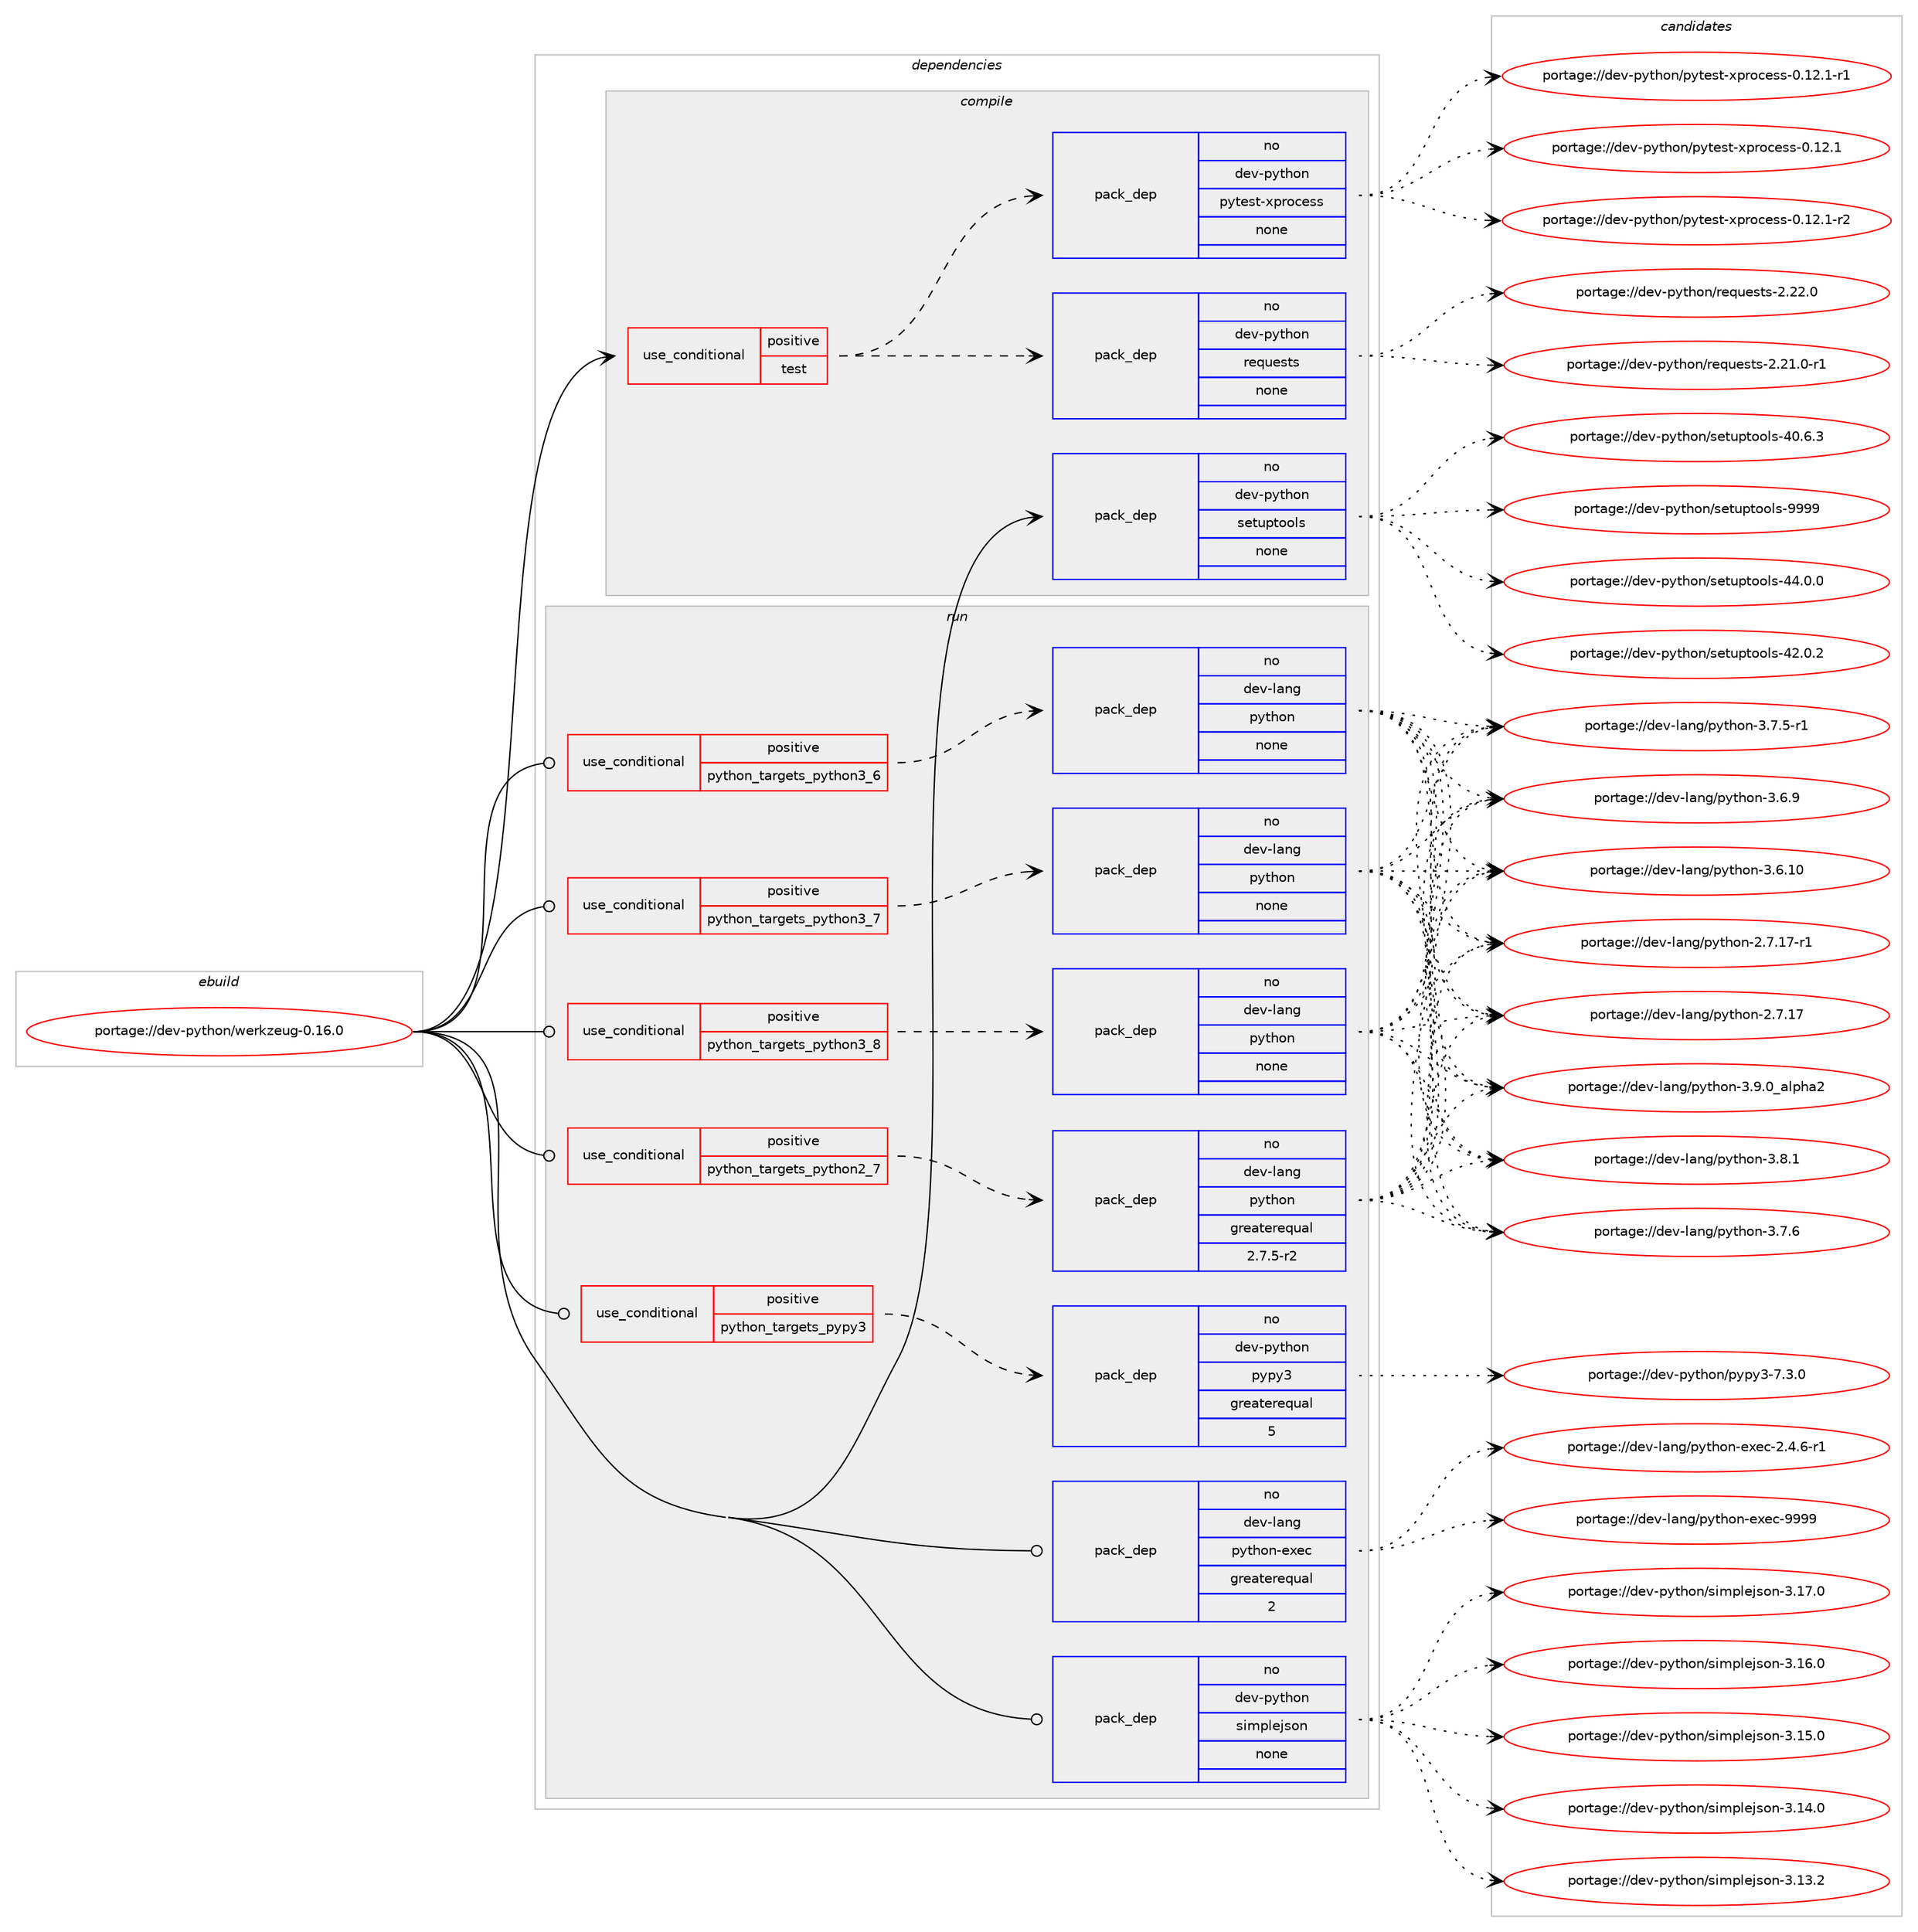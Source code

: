 digraph prolog {

# *************
# Graph options
# *************

newrank=true;
concentrate=true;
compound=true;
graph [rankdir=LR,fontname=Helvetica,fontsize=10,ranksep=1.5];#, ranksep=2.5, nodesep=0.2];
edge  [arrowhead=vee];
node  [fontname=Helvetica,fontsize=10];

# **********
# The ebuild
# **********

subgraph cluster_leftcol {
color=gray;
label=<<i>ebuild</i>>;
id [label="portage://dev-python/werkzeug-0.16.0", color=red, width=4, href="../dev-python/werkzeug-0.16.0.svg"];
}

# ****************
# The dependencies
# ****************

subgraph cluster_midcol {
color=gray;
label=<<i>dependencies</i>>;
subgraph cluster_compile {
fillcolor="#eeeeee";
style=filled;
label=<<i>compile</i>>;
subgraph cond103700 {
dependency418151 [label=<<TABLE BORDER="0" CELLBORDER="1" CELLSPACING="0" CELLPADDING="4"><TR><TD ROWSPAN="3" CELLPADDING="10">use_conditional</TD></TR><TR><TD>positive</TD></TR><TR><TD>test</TD></TR></TABLE>>, shape=none, color=red];
subgraph pack309570 {
dependency418152 [label=<<TABLE BORDER="0" CELLBORDER="1" CELLSPACING="0" CELLPADDING="4" WIDTH="220"><TR><TD ROWSPAN="6" CELLPADDING="30">pack_dep</TD></TR><TR><TD WIDTH="110">no</TD></TR><TR><TD>dev-python</TD></TR><TR><TD>requests</TD></TR><TR><TD>none</TD></TR><TR><TD></TD></TR></TABLE>>, shape=none, color=blue];
}
dependency418151:e -> dependency418152:w [weight=20,style="dashed",arrowhead="vee"];
subgraph pack309571 {
dependency418153 [label=<<TABLE BORDER="0" CELLBORDER="1" CELLSPACING="0" CELLPADDING="4" WIDTH="220"><TR><TD ROWSPAN="6" CELLPADDING="30">pack_dep</TD></TR><TR><TD WIDTH="110">no</TD></TR><TR><TD>dev-python</TD></TR><TR><TD>pytest-xprocess</TD></TR><TR><TD>none</TD></TR><TR><TD></TD></TR></TABLE>>, shape=none, color=blue];
}
dependency418151:e -> dependency418153:w [weight=20,style="dashed",arrowhead="vee"];
}
id:e -> dependency418151:w [weight=20,style="solid",arrowhead="vee"];
subgraph pack309572 {
dependency418154 [label=<<TABLE BORDER="0" CELLBORDER="1" CELLSPACING="0" CELLPADDING="4" WIDTH="220"><TR><TD ROWSPAN="6" CELLPADDING="30">pack_dep</TD></TR><TR><TD WIDTH="110">no</TD></TR><TR><TD>dev-python</TD></TR><TR><TD>setuptools</TD></TR><TR><TD>none</TD></TR><TR><TD></TD></TR></TABLE>>, shape=none, color=blue];
}
id:e -> dependency418154:w [weight=20,style="solid",arrowhead="vee"];
}
subgraph cluster_compileandrun {
fillcolor="#eeeeee";
style=filled;
label=<<i>compile and run</i>>;
}
subgraph cluster_run {
fillcolor="#eeeeee";
style=filled;
label=<<i>run</i>>;
subgraph cond103701 {
dependency418155 [label=<<TABLE BORDER="0" CELLBORDER="1" CELLSPACING="0" CELLPADDING="4"><TR><TD ROWSPAN="3" CELLPADDING="10">use_conditional</TD></TR><TR><TD>positive</TD></TR><TR><TD>python_targets_pypy3</TD></TR></TABLE>>, shape=none, color=red];
subgraph pack309573 {
dependency418156 [label=<<TABLE BORDER="0" CELLBORDER="1" CELLSPACING="0" CELLPADDING="4" WIDTH="220"><TR><TD ROWSPAN="6" CELLPADDING="30">pack_dep</TD></TR><TR><TD WIDTH="110">no</TD></TR><TR><TD>dev-python</TD></TR><TR><TD>pypy3</TD></TR><TR><TD>greaterequal</TD></TR><TR><TD>5</TD></TR></TABLE>>, shape=none, color=blue];
}
dependency418155:e -> dependency418156:w [weight=20,style="dashed",arrowhead="vee"];
}
id:e -> dependency418155:w [weight=20,style="solid",arrowhead="odot"];
subgraph cond103702 {
dependency418157 [label=<<TABLE BORDER="0" CELLBORDER="1" CELLSPACING="0" CELLPADDING="4"><TR><TD ROWSPAN="3" CELLPADDING="10">use_conditional</TD></TR><TR><TD>positive</TD></TR><TR><TD>python_targets_python2_7</TD></TR></TABLE>>, shape=none, color=red];
subgraph pack309574 {
dependency418158 [label=<<TABLE BORDER="0" CELLBORDER="1" CELLSPACING="0" CELLPADDING="4" WIDTH="220"><TR><TD ROWSPAN="6" CELLPADDING="30">pack_dep</TD></TR><TR><TD WIDTH="110">no</TD></TR><TR><TD>dev-lang</TD></TR><TR><TD>python</TD></TR><TR><TD>greaterequal</TD></TR><TR><TD>2.7.5-r2</TD></TR></TABLE>>, shape=none, color=blue];
}
dependency418157:e -> dependency418158:w [weight=20,style="dashed",arrowhead="vee"];
}
id:e -> dependency418157:w [weight=20,style="solid",arrowhead="odot"];
subgraph cond103703 {
dependency418159 [label=<<TABLE BORDER="0" CELLBORDER="1" CELLSPACING="0" CELLPADDING="4"><TR><TD ROWSPAN="3" CELLPADDING="10">use_conditional</TD></TR><TR><TD>positive</TD></TR><TR><TD>python_targets_python3_6</TD></TR></TABLE>>, shape=none, color=red];
subgraph pack309575 {
dependency418160 [label=<<TABLE BORDER="0" CELLBORDER="1" CELLSPACING="0" CELLPADDING="4" WIDTH="220"><TR><TD ROWSPAN="6" CELLPADDING="30">pack_dep</TD></TR><TR><TD WIDTH="110">no</TD></TR><TR><TD>dev-lang</TD></TR><TR><TD>python</TD></TR><TR><TD>none</TD></TR><TR><TD></TD></TR></TABLE>>, shape=none, color=blue];
}
dependency418159:e -> dependency418160:w [weight=20,style="dashed",arrowhead="vee"];
}
id:e -> dependency418159:w [weight=20,style="solid",arrowhead="odot"];
subgraph cond103704 {
dependency418161 [label=<<TABLE BORDER="0" CELLBORDER="1" CELLSPACING="0" CELLPADDING="4"><TR><TD ROWSPAN="3" CELLPADDING="10">use_conditional</TD></TR><TR><TD>positive</TD></TR><TR><TD>python_targets_python3_7</TD></TR></TABLE>>, shape=none, color=red];
subgraph pack309576 {
dependency418162 [label=<<TABLE BORDER="0" CELLBORDER="1" CELLSPACING="0" CELLPADDING="4" WIDTH="220"><TR><TD ROWSPAN="6" CELLPADDING="30">pack_dep</TD></TR><TR><TD WIDTH="110">no</TD></TR><TR><TD>dev-lang</TD></TR><TR><TD>python</TD></TR><TR><TD>none</TD></TR><TR><TD></TD></TR></TABLE>>, shape=none, color=blue];
}
dependency418161:e -> dependency418162:w [weight=20,style="dashed",arrowhead="vee"];
}
id:e -> dependency418161:w [weight=20,style="solid",arrowhead="odot"];
subgraph cond103705 {
dependency418163 [label=<<TABLE BORDER="0" CELLBORDER="1" CELLSPACING="0" CELLPADDING="4"><TR><TD ROWSPAN="3" CELLPADDING="10">use_conditional</TD></TR><TR><TD>positive</TD></TR><TR><TD>python_targets_python3_8</TD></TR></TABLE>>, shape=none, color=red];
subgraph pack309577 {
dependency418164 [label=<<TABLE BORDER="0" CELLBORDER="1" CELLSPACING="0" CELLPADDING="4" WIDTH="220"><TR><TD ROWSPAN="6" CELLPADDING="30">pack_dep</TD></TR><TR><TD WIDTH="110">no</TD></TR><TR><TD>dev-lang</TD></TR><TR><TD>python</TD></TR><TR><TD>none</TD></TR><TR><TD></TD></TR></TABLE>>, shape=none, color=blue];
}
dependency418163:e -> dependency418164:w [weight=20,style="dashed",arrowhead="vee"];
}
id:e -> dependency418163:w [weight=20,style="solid",arrowhead="odot"];
subgraph pack309578 {
dependency418165 [label=<<TABLE BORDER="0" CELLBORDER="1" CELLSPACING="0" CELLPADDING="4" WIDTH="220"><TR><TD ROWSPAN="6" CELLPADDING="30">pack_dep</TD></TR><TR><TD WIDTH="110">no</TD></TR><TR><TD>dev-lang</TD></TR><TR><TD>python-exec</TD></TR><TR><TD>greaterequal</TD></TR><TR><TD>2</TD></TR></TABLE>>, shape=none, color=blue];
}
id:e -> dependency418165:w [weight=20,style="solid",arrowhead="odot"];
subgraph pack309579 {
dependency418166 [label=<<TABLE BORDER="0" CELLBORDER="1" CELLSPACING="0" CELLPADDING="4" WIDTH="220"><TR><TD ROWSPAN="6" CELLPADDING="30">pack_dep</TD></TR><TR><TD WIDTH="110">no</TD></TR><TR><TD>dev-python</TD></TR><TR><TD>simplejson</TD></TR><TR><TD>none</TD></TR><TR><TD></TD></TR></TABLE>>, shape=none, color=blue];
}
id:e -> dependency418166:w [weight=20,style="solid",arrowhead="odot"];
}
}

# **************
# The candidates
# **************

subgraph cluster_choices {
rank=same;
color=gray;
label=<<i>candidates</i>>;

subgraph choice309570 {
color=black;
nodesep=1;
choice100101118451121211161041111104711410111311710111511611545504650504648 [label="portage://dev-python/requests-2.22.0", color=red, width=4,href="../dev-python/requests-2.22.0.svg"];
choice1001011184511212111610411111047114101113117101115116115455046504946484511449 [label="portage://dev-python/requests-2.21.0-r1", color=red, width=4,href="../dev-python/requests-2.21.0-r1.svg"];
dependency418152:e -> choice100101118451121211161041111104711410111311710111511611545504650504648:w [style=dotted,weight="100"];
dependency418152:e -> choice1001011184511212111610411111047114101113117101115116115455046504946484511449:w [style=dotted,weight="100"];
}
subgraph choice309571 {
color=black;
nodesep=1;
choice10010111845112121116104111110471121211161011151164512011211411199101115115454846495046494511450 [label="portage://dev-python/pytest-xprocess-0.12.1-r2", color=red, width=4,href="../dev-python/pytest-xprocess-0.12.1-r2.svg"];
choice10010111845112121116104111110471121211161011151164512011211411199101115115454846495046494511449 [label="portage://dev-python/pytest-xprocess-0.12.1-r1", color=red, width=4,href="../dev-python/pytest-xprocess-0.12.1-r1.svg"];
choice1001011184511212111610411111047112121116101115116451201121141119910111511545484649504649 [label="portage://dev-python/pytest-xprocess-0.12.1", color=red, width=4,href="../dev-python/pytest-xprocess-0.12.1.svg"];
dependency418153:e -> choice10010111845112121116104111110471121211161011151164512011211411199101115115454846495046494511450:w [style=dotted,weight="100"];
dependency418153:e -> choice10010111845112121116104111110471121211161011151164512011211411199101115115454846495046494511449:w [style=dotted,weight="100"];
dependency418153:e -> choice1001011184511212111610411111047112121116101115116451201121141119910111511545484649504649:w [style=dotted,weight="100"];
}
subgraph choice309572 {
color=black;
nodesep=1;
choice10010111845112121116104111110471151011161171121161111111081154557575757 [label="portage://dev-python/setuptools-9999", color=red, width=4,href="../dev-python/setuptools-9999.svg"];
choice100101118451121211161041111104711510111611711211611111110811545525246484648 [label="portage://dev-python/setuptools-44.0.0", color=red, width=4,href="../dev-python/setuptools-44.0.0.svg"];
choice100101118451121211161041111104711510111611711211611111110811545525046484650 [label="portage://dev-python/setuptools-42.0.2", color=red, width=4,href="../dev-python/setuptools-42.0.2.svg"];
choice100101118451121211161041111104711510111611711211611111110811545524846544651 [label="portage://dev-python/setuptools-40.6.3", color=red, width=4,href="../dev-python/setuptools-40.6.3.svg"];
dependency418154:e -> choice10010111845112121116104111110471151011161171121161111111081154557575757:w [style=dotted,weight="100"];
dependency418154:e -> choice100101118451121211161041111104711510111611711211611111110811545525246484648:w [style=dotted,weight="100"];
dependency418154:e -> choice100101118451121211161041111104711510111611711211611111110811545525046484650:w [style=dotted,weight="100"];
dependency418154:e -> choice100101118451121211161041111104711510111611711211611111110811545524846544651:w [style=dotted,weight="100"];
}
subgraph choice309573 {
color=black;
nodesep=1;
choice100101118451121211161041111104711212111212151455546514648 [label="portage://dev-python/pypy3-7.3.0", color=red, width=4,href="../dev-python/pypy3-7.3.0.svg"];
dependency418156:e -> choice100101118451121211161041111104711212111212151455546514648:w [style=dotted,weight="100"];
}
subgraph choice309574 {
color=black;
nodesep=1;
choice10010111845108971101034711212111610411111045514657464895971081121049750 [label="portage://dev-lang/python-3.9.0_alpha2", color=red, width=4,href="../dev-lang/python-3.9.0_alpha2.svg"];
choice100101118451089711010347112121116104111110455146564649 [label="portage://dev-lang/python-3.8.1", color=red, width=4,href="../dev-lang/python-3.8.1.svg"];
choice100101118451089711010347112121116104111110455146554654 [label="portage://dev-lang/python-3.7.6", color=red, width=4,href="../dev-lang/python-3.7.6.svg"];
choice1001011184510897110103471121211161041111104551465546534511449 [label="portage://dev-lang/python-3.7.5-r1", color=red, width=4,href="../dev-lang/python-3.7.5-r1.svg"];
choice100101118451089711010347112121116104111110455146544657 [label="portage://dev-lang/python-3.6.9", color=red, width=4,href="../dev-lang/python-3.6.9.svg"];
choice10010111845108971101034711212111610411111045514654464948 [label="portage://dev-lang/python-3.6.10", color=red, width=4,href="../dev-lang/python-3.6.10.svg"];
choice100101118451089711010347112121116104111110455046554649554511449 [label="portage://dev-lang/python-2.7.17-r1", color=red, width=4,href="../dev-lang/python-2.7.17-r1.svg"];
choice10010111845108971101034711212111610411111045504655464955 [label="portage://dev-lang/python-2.7.17", color=red, width=4,href="../dev-lang/python-2.7.17.svg"];
dependency418158:e -> choice10010111845108971101034711212111610411111045514657464895971081121049750:w [style=dotted,weight="100"];
dependency418158:e -> choice100101118451089711010347112121116104111110455146564649:w [style=dotted,weight="100"];
dependency418158:e -> choice100101118451089711010347112121116104111110455146554654:w [style=dotted,weight="100"];
dependency418158:e -> choice1001011184510897110103471121211161041111104551465546534511449:w [style=dotted,weight="100"];
dependency418158:e -> choice100101118451089711010347112121116104111110455146544657:w [style=dotted,weight="100"];
dependency418158:e -> choice10010111845108971101034711212111610411111045514654464948:w [style=dotted,weight="100"];
dependency418158:e -> choice100101118451089711010347112121116104111110455046554649554511449:w [style=dotted,weight="100"];
dependency418158:e -> choice10010111845108971101034711212111610411111045504655464955:w [style=dotted,weight="100"];
}
subgraph choice309575 {
color=black;
nodesep=1;
choice10010111845108971101034711212111610411111045514657464895971081121049750 [label="portage://dev-lang/python-3.9.0_alpha2", color=red, width=4,href="../dev-lang/python-3.9.0_alpha2.svg"];
choice100101118451089711010347112121116104111110455146564649 [label="portage://dev-lang/python-3.8.1", color=red, width=4,href="../dev-lang/python-3.8.1.svg"];
choice100101118451089711010347112121116104111110455146554654 [label="portage://dev-lang/python-3.7.6", color=red, width=4,href="../dev-lang/python-3.7.6.svg"];
choice1001011184510897110103471121211161041111104551465546534511449 [label="portage://dev-lang/python-3.7.5-r1", color=red, width=4,href="../dev-lang/python-3.7.5-r1.svg"];
choice100101118451089711010347112121116104111110455146544657 [label="portage://dev-lang/python-3.6.9", color=red, width=4,href="../dev-lang/python-3.6.9.svg"];
choice10010111845108971101034711212111610411111045514654464948 [label="portage://dev-lang/python-3.6.10", color=red, width=4,href="../dev-lang/python-3.6.10.svg"];
choice100101118451089711010347112121116104111110455046554649554511449 [label="portage://dev-lang/python-2.7.17-r1", color=red, width=4,href="../dev-lang/python-2.7.17-r1.svg"];
choice10010111845108971101034711212111610411111045504655464955 [label="portage://dev-lang/python-2.7.17", color=red, width=4,href="../dev-lang/python-2.7.17.svg"];
dependency418160:e -> choice10010111845108971101034711212111610411111045514657464895971081121049750:w [style=dotted,weight="100"];
dependency418160:e -> choice100101118451089711010347112121116104111110455146564649:w [style=dotted,weight="100"];
dependency418160:e -> choice100101118451089711010347112121116104111110455146554654:w [style=dotted,weight="100"];
dependency418160:e -> choice1001011184510897110103471121211161041111104551465546534511449:w [style=dotted,weight="100"];
dependency418160:e -> choice100101118451089711010347112121116104111110455146544657:w [style=dotted,weight="100"];
dependency418160:e -> choice10010111845108971101034711212111610411111045514654464948:w [style=dotted,weight="100"];
dependency418160:e -> choice100101118451089711010347112121116104111110455046554649554511449:w [style=dotted,weight="100"];
dependency418160:e -> choice10010111845108971101034711212111610411111045504655464955:w [style=dotted,weight="100"];
}
subgraph choice309576 {
color=black;
nodesep=1;
choice10010111845108971101034711212111610411111045514657464895971081121049750 [label="portage://dev-lang/python-3.9.0_alpha2", color=red, width=4,href="../dev-lang/python-3.9.0_alpha2.svg"];
choice100101118451089711010347112121116104111110455146564649 [label="portage://dev-lang/python-3.8.1", color=red, width=4,href="../dev-lang/python-3.8.1.svg"];
choice100101118451089711010347112121116104111110455146554654 [label="portage://dev-lang/python-3.7.6", color=red, width=4,href="../dev-lang/python-3.7.6.svg"];
choice1001011184510897110103471121211161041111104551465546534511449 [label="portage://dev-lang/python-3.7.5-r1", color=red, width=4,href="../dev-lang/python-3.7.5-r1.svg"];
choice100101118451089711010347112121116104111110455146544657 [label="portage://dev-lang/python-3.6.9", color=red, width=4,href="../dev-lang/python-3.6.9.svg"];
choice10010111845108971101034711212111610411111045514654464948 [label="portage://dev-lang/python-3.6.10", color=red, width=4,href="../dev-lang/python-3.6.10.svg"];
choice100101118451089711010347112121116104111110455046554649554511449 [label="portage://dev-lang/python-2.7.17-r1", color=red, width=4,href="../dev-lang/python-2.7.17-r1.svg"];
choice10010111845108971101034711212111610411111045504655464955 [label="portage://dev-lang/python-2.7.17", color=red, width=4,href="../dev-lang/python-2.7.17.svg"];
dependency418162:e -> choice10010111845108971101034711212111610411111045514657464895971081121049750:w [style=dotted,weight="100"];
dependency418162:e -> choice100101118451089711010347112121116104111110455146564649:w [style=dotted,weight="100"];
dependency418162:e -> choice100101118451089711010347112121116104111110455146554654:w [style=dotted,weight="100"];
dependency418162:e -> choice1001011184510897110103471121211161041111104551465546534511449:w [style=dotted,weight="100"];
dependency418162:e -> choice100101118451089711010347112121116104111110455146544657:w [style=dotted,weight="100"];
dependency418162:e -> choice10010111845108971101034711212111610411111045514654464948:w [style=dotted,weight="100"];
dependency418162:e -> choice100101118451089711010347112121116104111110455046554649554511449:w [style=dotted,weight="100"];
dependency418162:e -> choice10010111845108971101034711212111610411111045504655464955:w [style=dotted,weight="100"];
}
subgraph choice309577 {
color=black;
nodesep=1;
choice10010111845108971101034711212111610411111045514657464895971081121049750 [label="portage://dev-lang/python-3.9.0_alpha2", color=red, width=4,href="../dev-lang/python-3.9.0_alpha2.svg"];
choice100101118451089711010347112121116104111110455146564649 [label="portage://dev-lang/python-3.8.1", color=red, width=4,href="../dev-lang/python-3.8.1.svg"];
choice100101118451089711010347112121116104111110455146554654 [label="portage://dev-lang/python-3.7.6", color=red, width=4,href="../dev-lang/python-3.7.6.svg"];
choice1001011184510897110103471121211161041111104551465546534511449 [label="portage://dev-lang/python-3.7.5-r1", color=red, width=4,href="../dev-lang/python-3.7.5-r1.svg"];
choice100101118451089711010347112121116104111110455146544657 [label="portage://dev-lang/python-3.6.9", color=red, width=4,href="../dev-lang/python-3.6.9.svg"];
choice10010111845108971101034711212111610411111045514654464948 [label="portage://dev-lang/python-3.6.10", color=red, width=4,href="../dev-lang/python-3.6.10.svg"];
choice100101118451089711010347112121116104111110455046554649554511449 [label="portage://dev-lang/python-2.7.17-r1", color=red, width=4,href="../dev-lang/python-2.7.17-r1.svg"];
choice10010111845108971101034711212111610411111045504655464955 [label="portage://dev-lang/python-2.7.17", color=red, width=4,href="../dev-lang/python-2.7.17.svg"];
dependency418164:e -> choice10010111845108971101034711212111610411111045514657464895971081121049750:w [style=dotted,weight="100"];
dependency418164:e -> choice100101118451089711010347112121116104111110455146564649:w [style=dotted,weight="100"];
dependency418164:e -> choice100101118451089711010347112121116104111110455146554654:w [style=dotted,weight="100"];
dependency418164:e -> choice1001011184510897110103471121211161041111104551465546534511449:w [style=dotted,weight="100"];
dependency418164:e -> choice100101118451089711010347112121116104111110455146544657:w [style=dotted,weight="100"];
dependency418164:e -> choice10010111845108971101034711212111610411111045514654464948:w [style=dotted,weight="100"];
dependency418164:e -> choice100101118451089711010347112121116104111110455046554649554511449:w [style=dotted,weight="100"];
dependency418164:e -> choice10010111845108971101034711212111610411111045504655464955:w [style=dotted,weight="100"];
}
subgraph choice309578 {
color=black;
nodesep=1;
choice10010111845108971101034711212111610411111045101120101994557575757 [label="portage://dev-lang/python-exec-9999", color=red, width=4,href="../dev-lang/python-exec-9999.svg"];
choice10010111845108971101034711212111610411111045101120101994550465246544511449 [label="portage://dev-lang/python-exec-2.4.6-r1", color=red, width=4,href="../dev-lang/python-exec-2.4.6-r1.svg"];
dependency418165:e -> choice10010111845108971101034711212111610411111045101120101994557575757:w [style=dotted,weight="100"];
dependency418165:e -> choice10010111845108971101034711212111610411111045101120101994550465246544511449:w [style=dotted,weight="100"];
}
subgraph choice309579 {
color=black;
nodesep=1;
choice100101118451121211161041111104711510510911210810110611511111045514649554648 [label="portage://dev-python/simplejson-3.17.0", color=red, width=4,href="../dev-python/simplejson-3.17.0.svg"];
choice100101118451121211161041111104711510510911210810110611511111045514649544648 [label="portage://dev-python/simplejson-3.16.0", color=red, width=4,href="../dev-python/simplejson-3.16.0.svg"];
choice100101118451121211161041111104711510510911210810110611511111045514649534648 [label="portage://dev-python/simplejson-3.15.0", color=red, width=4,href="../dev-python/simplejson-3.15.0.svg"];
choice100101118451121211161041111104711510510911210810110611511111045514649524648 [label="portage://dev-python/simplejson-3.14.0", color=red, width=4,href="../dev-python/simplejson-3.14.0.svg"];
choice100101118451121211161041111104711510510911210810110611511111045514649514650 [label="portage://dev-python/simplejson-3.13.2", color=red, width=4,href="../dev-python/simplejson-3.13.2.svg"];
dependency418166:e -> choice100101118451121211161041111104711510510911210810110611511111045514649554648:w [style=dotted,weight="100"];
dependency418166:e -> choice100101118451121211161041111104711510510911210810110611511111045514649544648:w [style=dotted,weight="100"];
dependency418166:e -> choice100101118451121211161041111104711510510911210810110611511111045514649534648:w [style=dotted,weight="100"];
dependency418166:e -> choice100101118451121211161041111104711510510911210810110611511111045514649524648:w [style=dotted,weight="100"];
dependency418166:e -> choice100101118451121211161041111104711510510911210810110611511111045514649514650:w [style=dotted,weight="100"];
}
}

}
